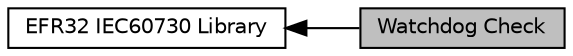 digraph "Watchdog Check"
{
  edge [fontname="Helvetica",fontsize="10",labelfontname="Helvetica",labelfontsize="10"];
  node [fontname="Helvetica",fontsize="10",shape=box];
  rankdir=LR;
  Node2 [label="EFR32 IEC60730 Library",height=0.2,width=0.4,color="black", fillcolor="white", style="filled",URL="$group__efr32__iec60730.html",tooltip="Overview and documentation of IEC60730 library APIs."];
  Node1 [label="Watchdog Check",height=0.2,width=0.4,color="black", fillcolor="grey75", style="filled", fontcolor="black",tooltip="Monitors CPU execution."];
  Node2->Node1 [shape=plaintext, dir="back", style="solid"];
}
